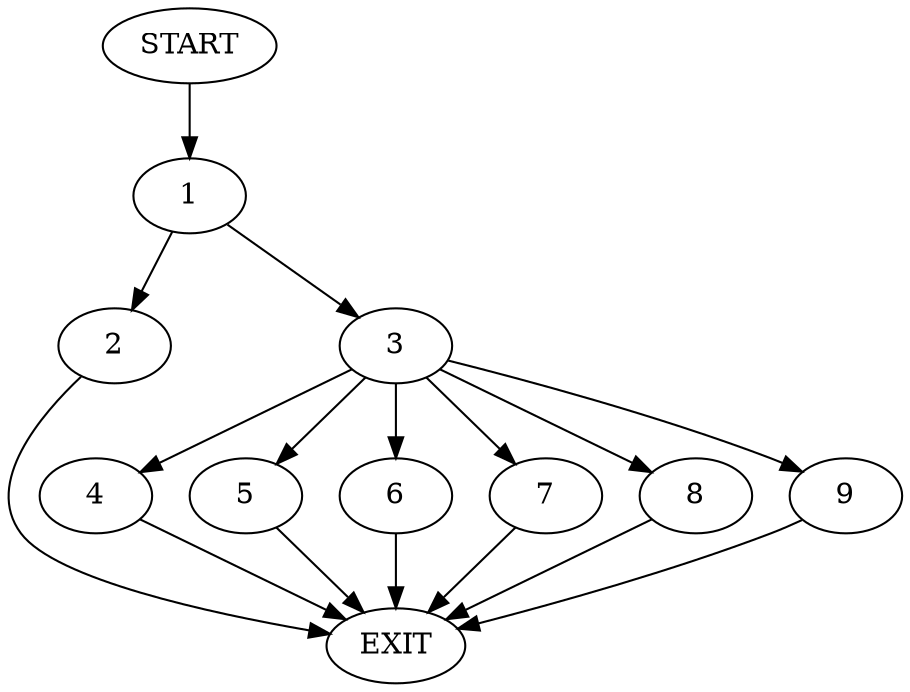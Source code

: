 digraph {
0 [label="START"]
10 [label="EXIT"]
0 -> 1
1 -> 2
1 -> 3
2 -> 10
3 -> 4
3 -> 5
3 -> 6
3 -> 7
3 -> 8
3 -> 9
6 -> 10
4 -> 10
7 -> 10
9 -> 10
8 -> 10
5 -> 10
}
